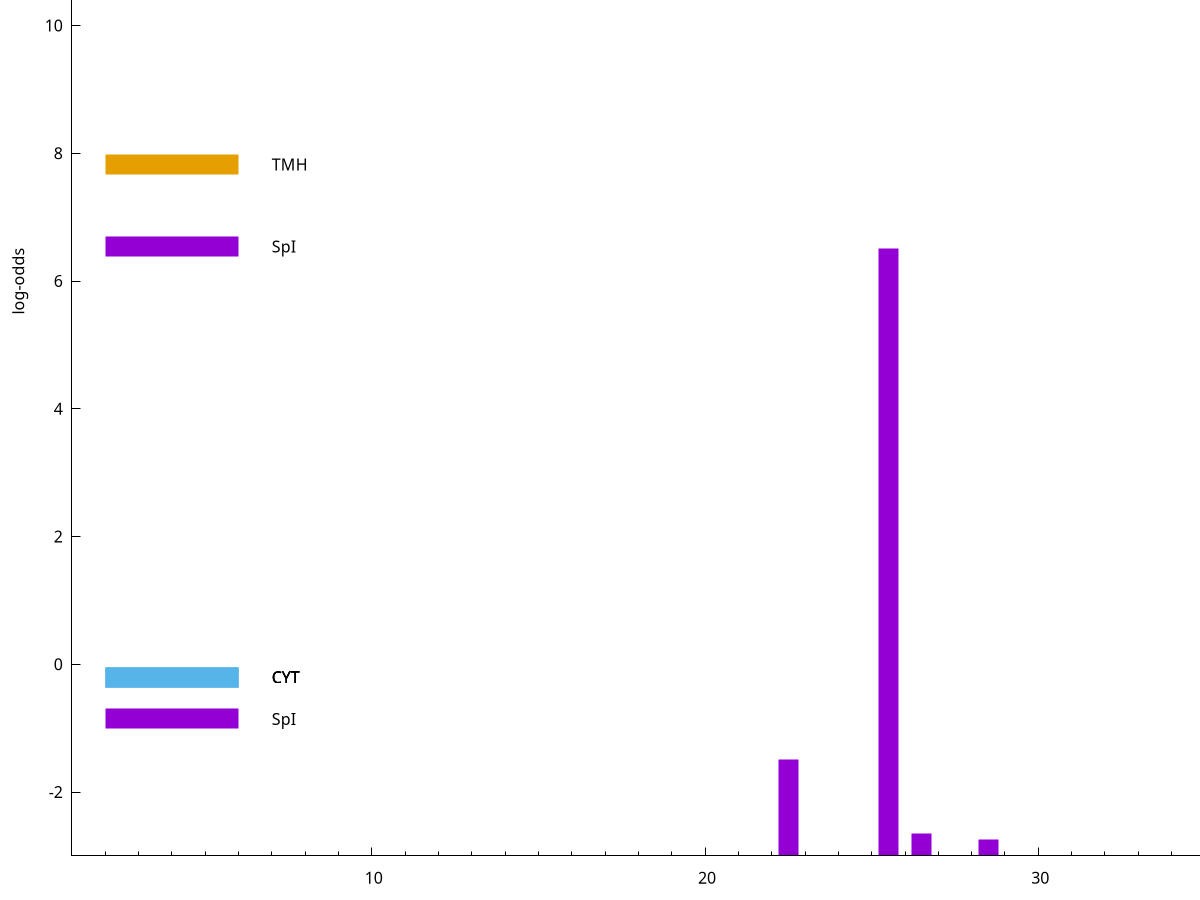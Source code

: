 set title "LipoP predictions for SRR4017833.gff"
set size 2., 1.4
set xrange [1:70] 
set mxtics 10
set yrange [-3:15]
set y2range [0:18]
set ylabel "log-odds"
set term postscript eps color solid "Helvetica" 30
set output "SRR4017833.gff88.eps"
set arrow from 2,11.3586 to 6,11.3586 nohead lt 4 lw 20
set label "TMH" at 7,11.3586
set arrow from 2,7.82454 to 6,7.82454 nohead lt 4 lw 20
set label "TMH" at 7,7.82454
set arrow from 2,6.5411 to 6,6.5411 nohead lt 1 lw 20
set label "SpI" at 7,6.5411
set arrow from 2,-0.200913 to 6,-0.200913 nohead lt 3 lw 20
set label "CYT" at 7,-0.200913
set arrow from 2,-0.200913 to 6,-0.200913 nohead lt 3 lw 20
set label "CYT" at 7,-0.200913
set arrow from 2,-0.200913 to 6,-0.200913 nohead lt 3 lw 20
set label "CYT" at 7,-0.200913
set arrow from 2,-0.855167 to 6,-0.855167 nohead lt 1 lw 20
set label "SpI" at 7,-0.855167
set arrow from 2,11.3586 to 6,11.3586 nohead lt 4 lw 20
set label "TMH" at 7,11.3586
# NOTE: The scores below are the log-odds scores with the threshold
# NOTE: subtracted (a hack to make gnuplot make the histogram all
# NOTE: look nice).
plot "-" axes x1y2 title "" with impulses lt 1 lw 20
25.500000 9.514840
35.500000 3.070288
22.500000 1.514510
26.500000 0.358200
28.500000 0.250290
e
exit
